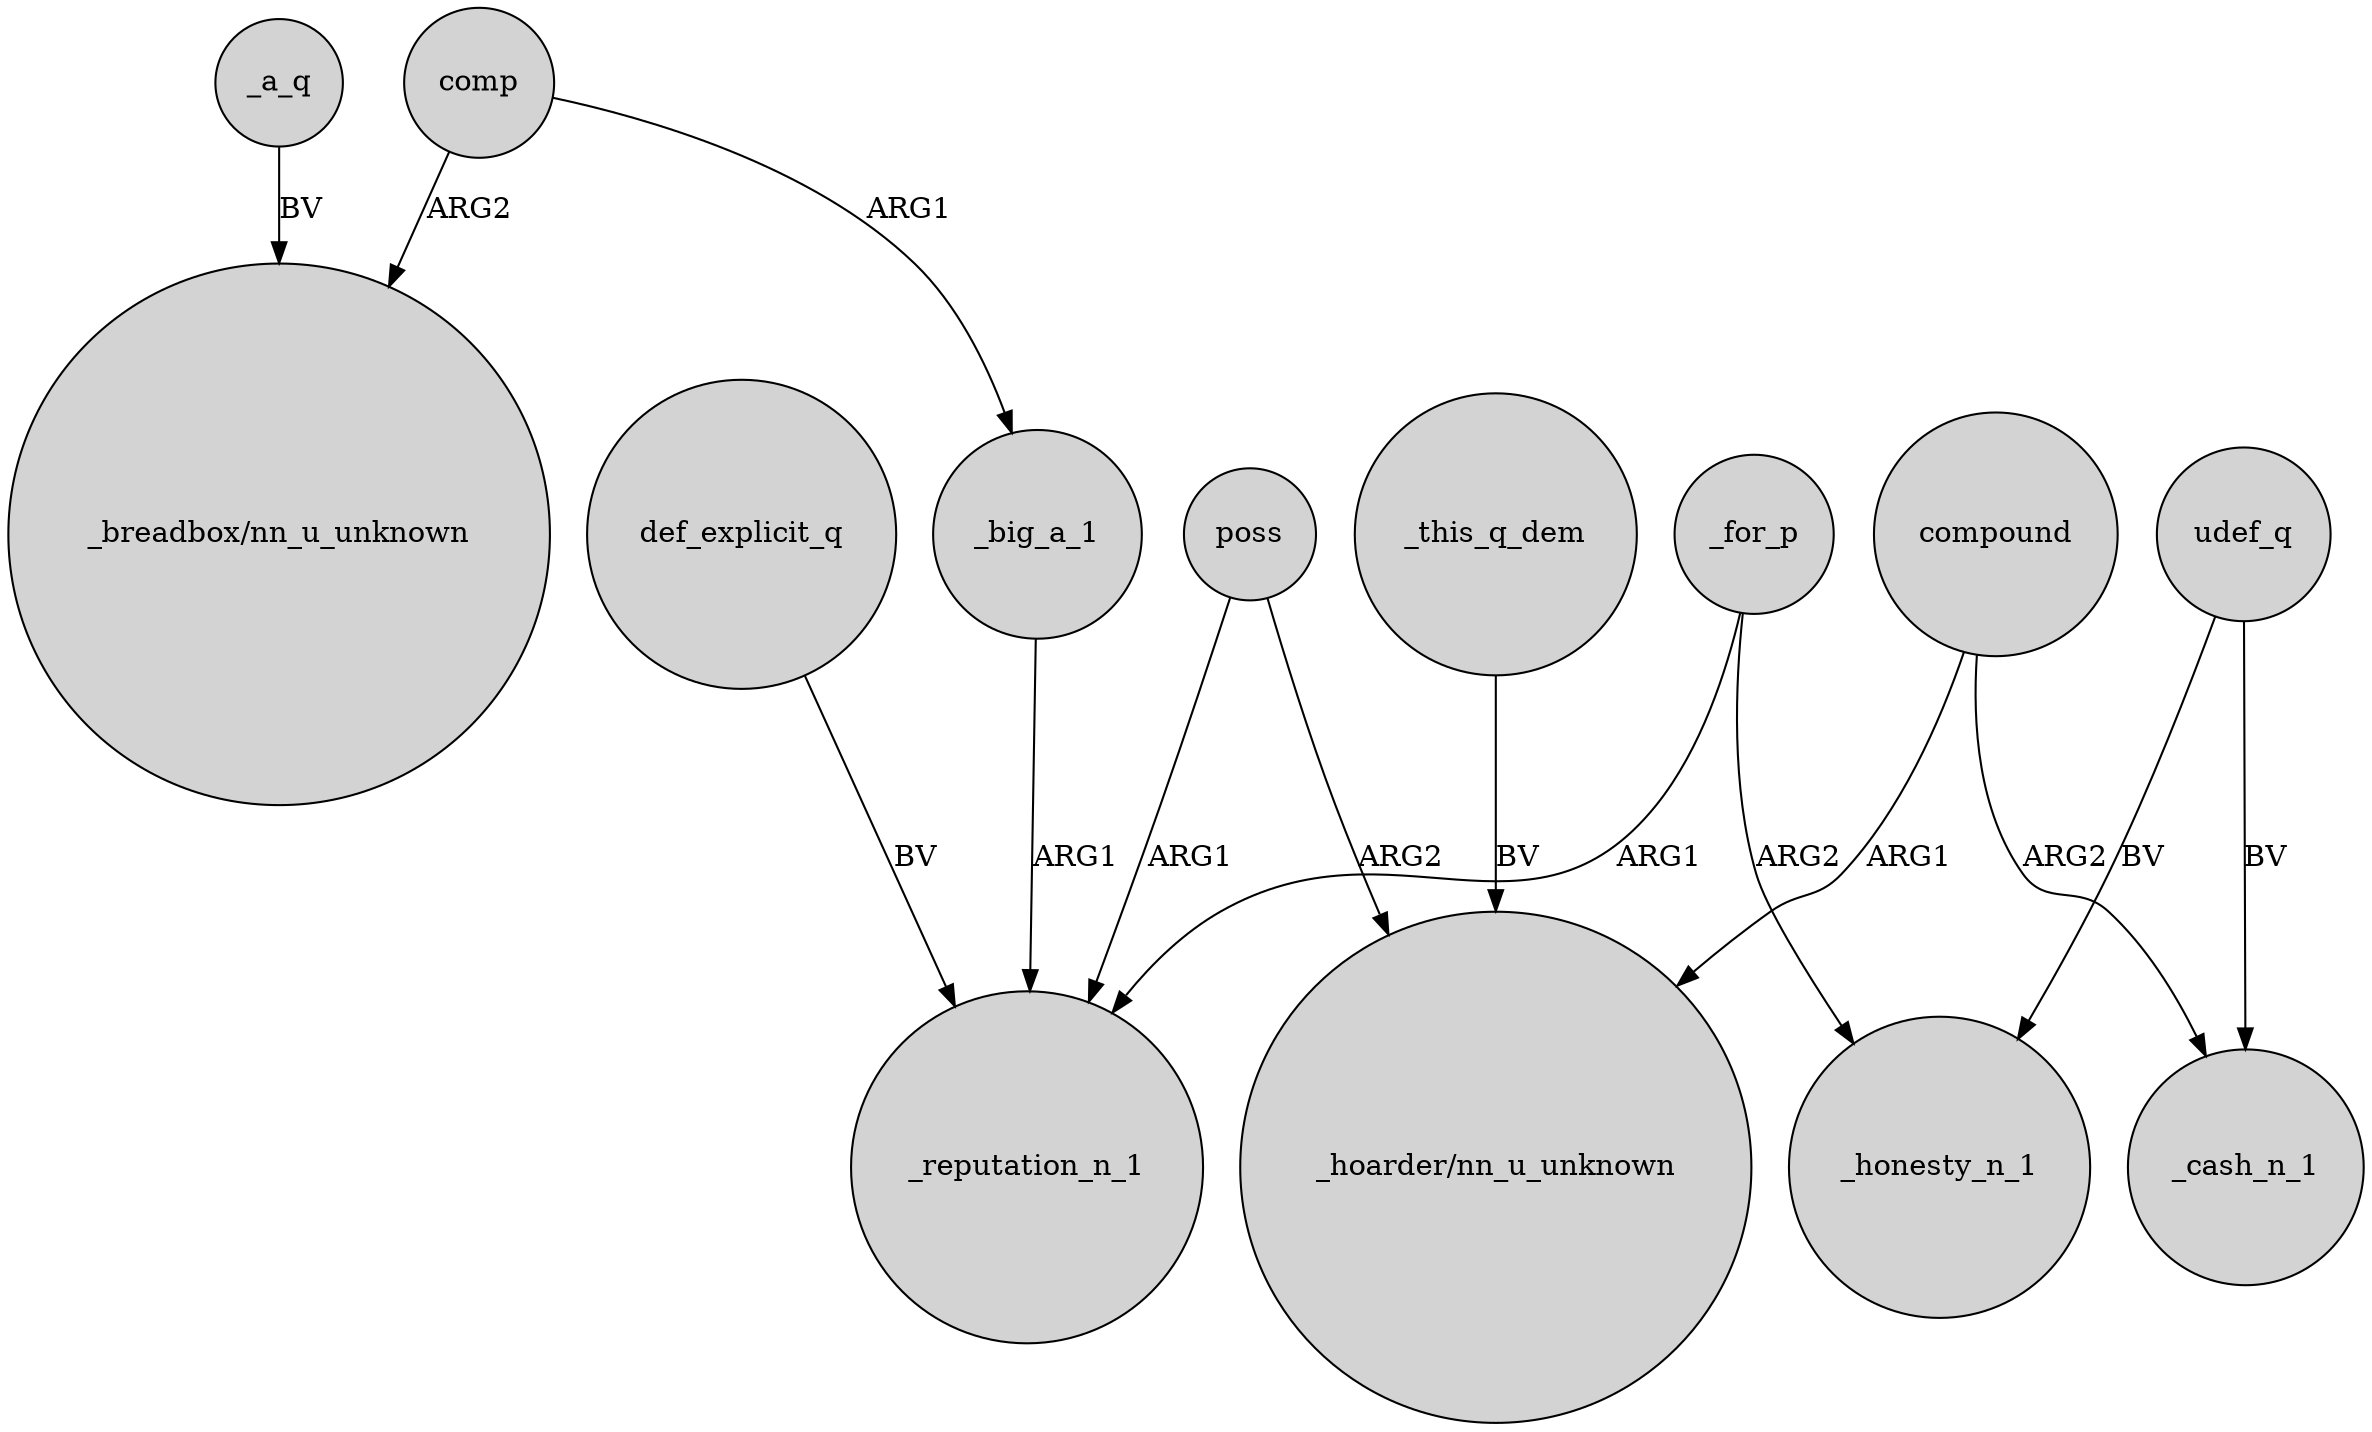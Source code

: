digraph {
	node [shape=circle style=filled]
	comp -> "_breadbox/nn_u_unknown" [label=ARG2]
	compound -> _cash_n_1 [label=ARG2]
	compound -> "_hoarder/nn_u_unknown" [label=ARG1]
	comp -> _big_a_1 [label=ARG1]
	poss -> _reputation_n_1 [label=ARG1]
	_for_p -> _reputation_n_1 [label=ARG1]
	_for_p -> _honesty_n_1 [label=ARG2]
	_this_q_dem -> "_hoarder/nn_u_unknown" [label=BV]
	_big_a_1 -> _reputation_n_1 [label=ARG1]
	udef_q -> _cash_n_1 [label=BV]
	_a_q -> "_breadbox/nn_u_unknown" [label=BV]
	def_explicit_q -> _reputation_n_1 [label=BV]
	udef_q -> _honesty_n_1 [label=BV]
	poss -> "_hoarder/nn_u_unknown" [label=ARG2]
}
